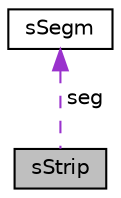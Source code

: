 digraph "sStrip"
{
 // LATEX_PDF_SIZE
  edge [fontname="Helvetica",fontsize="10",labelfontname="Helvetica",labelfontsize="10"];
  node [fontname="Helvetica",fontsize="10",shape=record];
  Node1 [label="sStrip",height=0.2,width=0.4,color="black", fillcolor="grey75", style="filled", fontcolor="black",tooltip="Video strip (on change update SSTRIP_* in define.h)"];
  Node2 -> Node1 [dir="back",color="darkorchid3",fontsize="10",style="dashed",label=" seg" ,fontname="Helvetica"];
  Node2 [label="sSegm",height=0.2,width=0.4,color="black", fillcolor="white", style="filled",URL="$structsSegm.html",tooltip="Video segment (on change update SSEGM_* in define.h)"];
}
